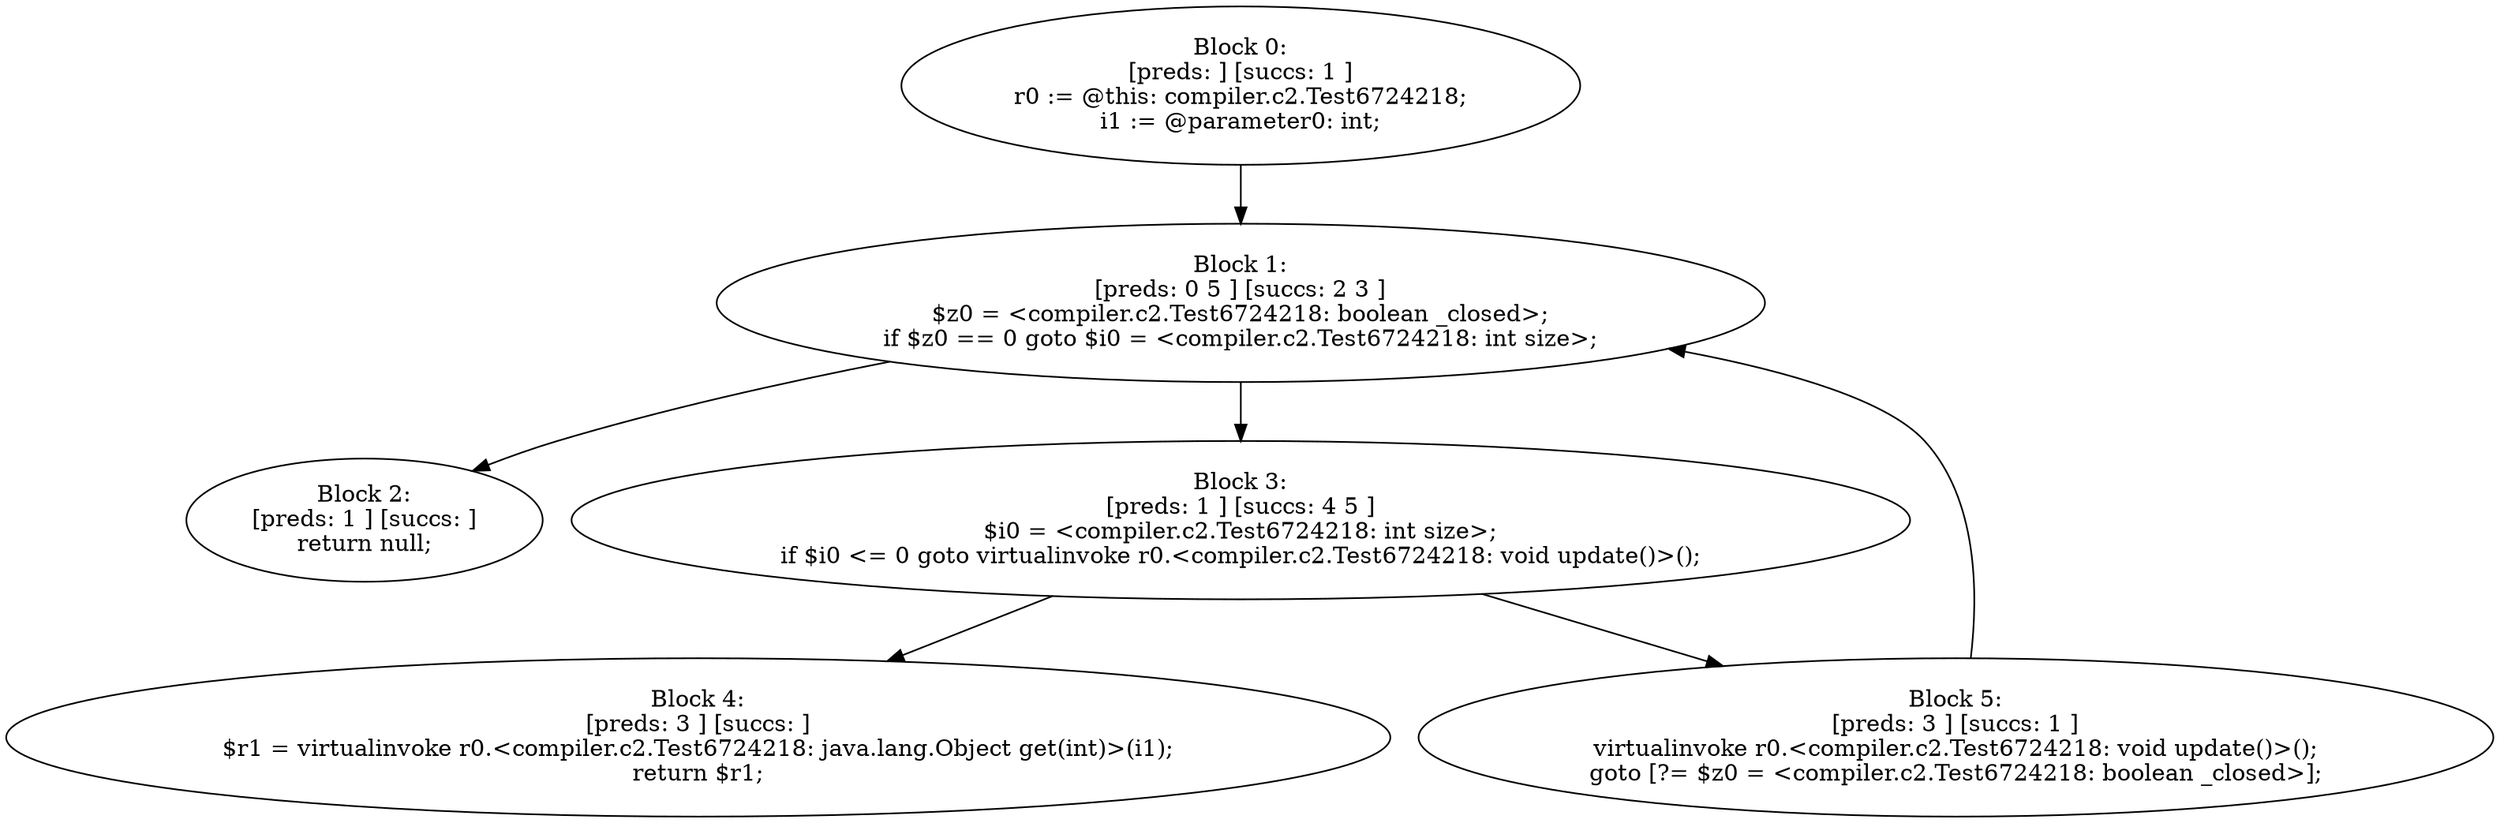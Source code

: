 digraph "unitGraph" {
    "Block 0:
[preds: ] [succs: 1 ]
r0 := @this: compiler.c2.Test6724218;
i1 := @parameter0: int;
"
    "Block 1:
[preds: 0 5 ] [succs: 2 3 ]
$z0 = <compiler.c2.Test6724218: boolean _closed>;
if $z0 == 0 goto $i0 = <compiler.c2.Test6724218: int size>;
"
    "Block 2:
[preds: 1 ] [succs: ]
return null;
"
    "Block 3:
[preds: 1 ] [succs: 4 5 ]
$i0 = <compiler.c2.Test6724218: int size>;
if $i0 <= 0 goto virtualinvoke r0.<compiler.c2.Test6724218: void update()>();
"
    "Block 4:
[preds: 3 ] [succs: ]
$r1 = virtualinvoke r0.<compiler.c2.Test6724218: java.lang.Object get(int)>(i1);
return $r1;
"
    "Block 5:
[preds: 3 ] [succs: 1 ]
virtualinvoke r0.<compiler.c2.Test6724218: void update()>();
goto [?= $z0 = <compiler.c2.Test6724218: boolean _closed>];
"
    "Block 0:
[preds: ] [succs: 1 ]
r0 := @this: compiler.c2.Test6724218;
i1 := @parameter0: int;
"->"Block 1:
[preds: 0 5 ] [succs: 2 3 ]
$z0 = <compiler.c2.Test6724218: boolean _closed>;
if $z0 == 0 goto $i0 = <compiler.c2.Test6724218: int size>;
";
    "Block 1:
[preds: 0 5 ] [succs: 2 3 ]
$z0 = <compiler.c2.Test6724218: boolean _closed>;
if $z0 == 0 goto $i0 = <compiler.c2.Test6724218: int size>;
"->"Block 2:
[preds: 1 ] [succs: ]
return null;
";
    "Block 1:
[preds: 0 5 ] [succs: 2 3 ]
$z0 = <compiler.c2.Test6724218: boolean _closed>;
if $z0 == 0 goto $i0 = <compiler.c2.Test6724218: int size>;
"->"Block 3:
[preds: 1 ] [succs: 4 5 ]
$i0 = <compiler.c2.Test6724218: int size>;
if $i0 <= 0 goto virtualinvoke r0.<compiler.c2.Test6724218: void update()>();
";
    "Block 3:
[preds: 1 ] [succs: 4 5 ]
$i0 = <compiler.c2.Test6724218: int size>;
if $i0 <= 0 goto virtualinvoke r0.<compiler.c2.Test6724218: void update()>();
"->"Block 4:
[preds: 3 ] [succs: ]
$r1 = virtualinvoke r0.<compiler.c2.Test6724218: java.lang.Object get(int)>(i1);
return $r1;
";
    "Block 3:
[preds: 1 ] [succs: 4 5 ]
$i0 = <compiler.c2.Test6724218: int size>;
if $i0 <= 0 goto virtualinvoke r0.<compiler.c2.Test6724218: void update()>();
"->"Block 5:
[preds: 3 ] [succs: 1 ]
virtualinvoke r0.<compiler.c2.Test6724218: void update()>();
goto [?= $z0 = <compiler.c2.Test6724218: boolean _closed>];
";
    "Block 5:
[preds: 3 ] [succs: 1 ]
virtualinvoke r0.<compiler.c2.Test6724218: void update()>();
goto [?= $z0 = <compiler.c2.Test6724218: boolean _closed>];
"->"Block 1:
[preds: 0 5 ] [succs: 2 3 ]
$z0 = <compiler.c2.Test6724218: boolean _closed>;
if $z0 == 0 goto $i0 = <compiler.c2.Test6724218: int size>;
";
}
